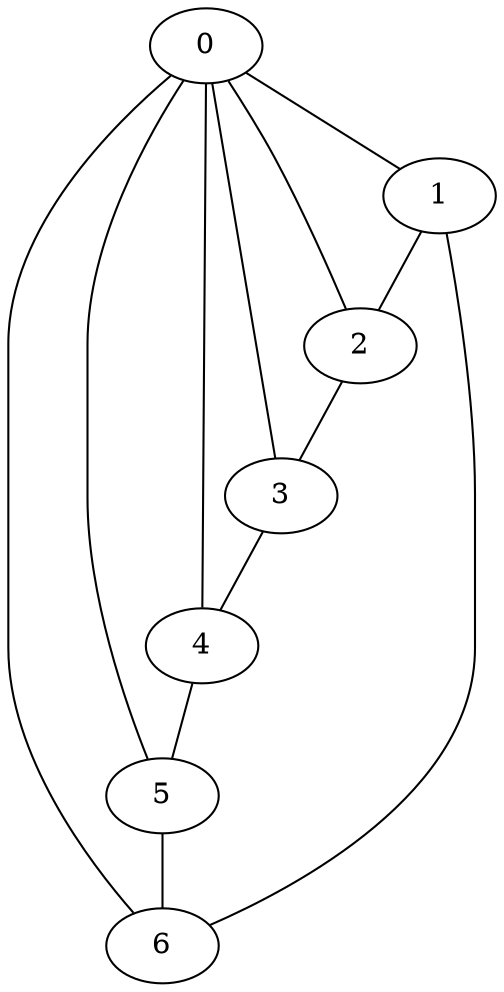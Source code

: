 graph G {
    dpi = 300;
    6 [ color = "", style = "", label="6"];
    5 [ color = "", style = "", label="5"];
    4 [ color = "", style = "", label="4"];
    3 [ color = "", style = "", label="3"];
    2 [ color = "", style = "", label="2"];
    1 [ color = "", style = "", label="1"];
    0 [ color = "", style = "", label="0"];

    5 -- 6 [label="", color = "", style = ""];
    4 -- 5 [label="", color = "", style = ""];
    3 -- 4 [label="", color = "", style = ""];
    2 -- 3 [label="", color = "", style = ""];
    1 -- 6 [label="", color = "", style = ""];
    1 -- 2 [label="", color = "", style = ""];
    0 -- 6 [label="", color = "", style = ""];
    0 -- 5 [label="", color = "", style = ""];
    0 -- 4 [label="", color = "", style = ""];
    0 -- 3 [label="", color = "", style = ""];
    0 -- 2 [label="", color = "", style = ""];
    0 -- 1 [label="", color = "", style = ""];
}
